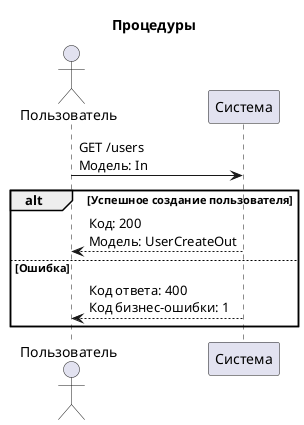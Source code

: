 @startuml Процедуры

title Процедуры

'__ АКТОРЫ __
actor "Пользователь" as User
participant "Система" as System

'__ ПРОЦЕДУРЫ __
/'
    Процедура для описания HTTP запросов
'/
!procedure $request($method="[Не указан метод]", $uri="[Не указан URI]", $model="<font color=red>[Модель не указана]</font>")
    $method $uri \nМодель: $model
!endprocedure

/'
    Процедура для описания HTTP ответов с условием
'/
!procedure $response($code=200, $model="[Модель не указана]", $error_code="[Не указан бизнес-код ошибки]")
    !if ($code == 400)
        Код ответа: $code \nКод бизнес-ошибки: $error_code
    !else
        Код: $code \nМодель: $model
    !endif
!endprocedure



'__ ВЗАИМОДЕЙСТВИЕ __
User -> System : $request("GET", "/users", User Create In )
alt Успешное создание пользователя
    System --> User : $response(200, UserCreateOut)
else Ошибка
    System --> User : $response(400, "", 001)
end


@enduml
